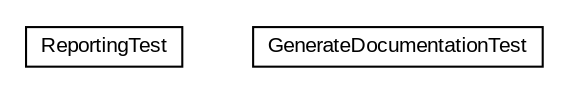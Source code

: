 #!/usr/local/bin/dot
#
# Class diagram 
# Generated by UMLGraph version R5_6-24-gf6e263 (http://www.umlgraph.org/)
#

digraph G {
	edge [fontname="arial",fontsize=10,labelfontname="arial",labelfontsize=10];
	node [fontname="arial",fontsize=10,shape=plaintext];
	nodesep=0.25;
	ranksep=0.5;
	// org.miloss.fgsms.services.rs.impl.ReportingTest
	c0 [label=<<table title="org.miloss.fgsms.services.rs.impl.ReportingTest" border="0" cellborder="1" cellspacing="0" cellpadding="2" port="p" href="./ReportingTest.html">
		<tr><td><table border="0" cellspacing="0" cellpadding="1">
<tr><td align="center" balign="center"> ReportingTest </td></tr>
		</table></td></tr>
		</table>>, URL="./ReportingTest.html", fontname="arial", fontcolor="black", fontsize=10.0];
	// org.miloss.fgsms.services.rs.impl.GenerateDocumentationTest
	c1 [label=<<table title="org.miloss.fgsms.services.rs.impl.GenerateDocumentationTest" border="0" cellborder="1" cellspacing="0" cellpadding="2" port="p" href="./GenerateDocumentationTest.html">
		<tr><td><table border="0" cellspacing="0" cellpadding="1">
<tr><td align="center" balign="center"> GenerateDocumentationTest </td></tr>
		</table></td></tr>
		</table>>, URL="./GenerateDocumentationTest.html", fontname="arial", fontcolor="black", fontsize=10.0];
}

